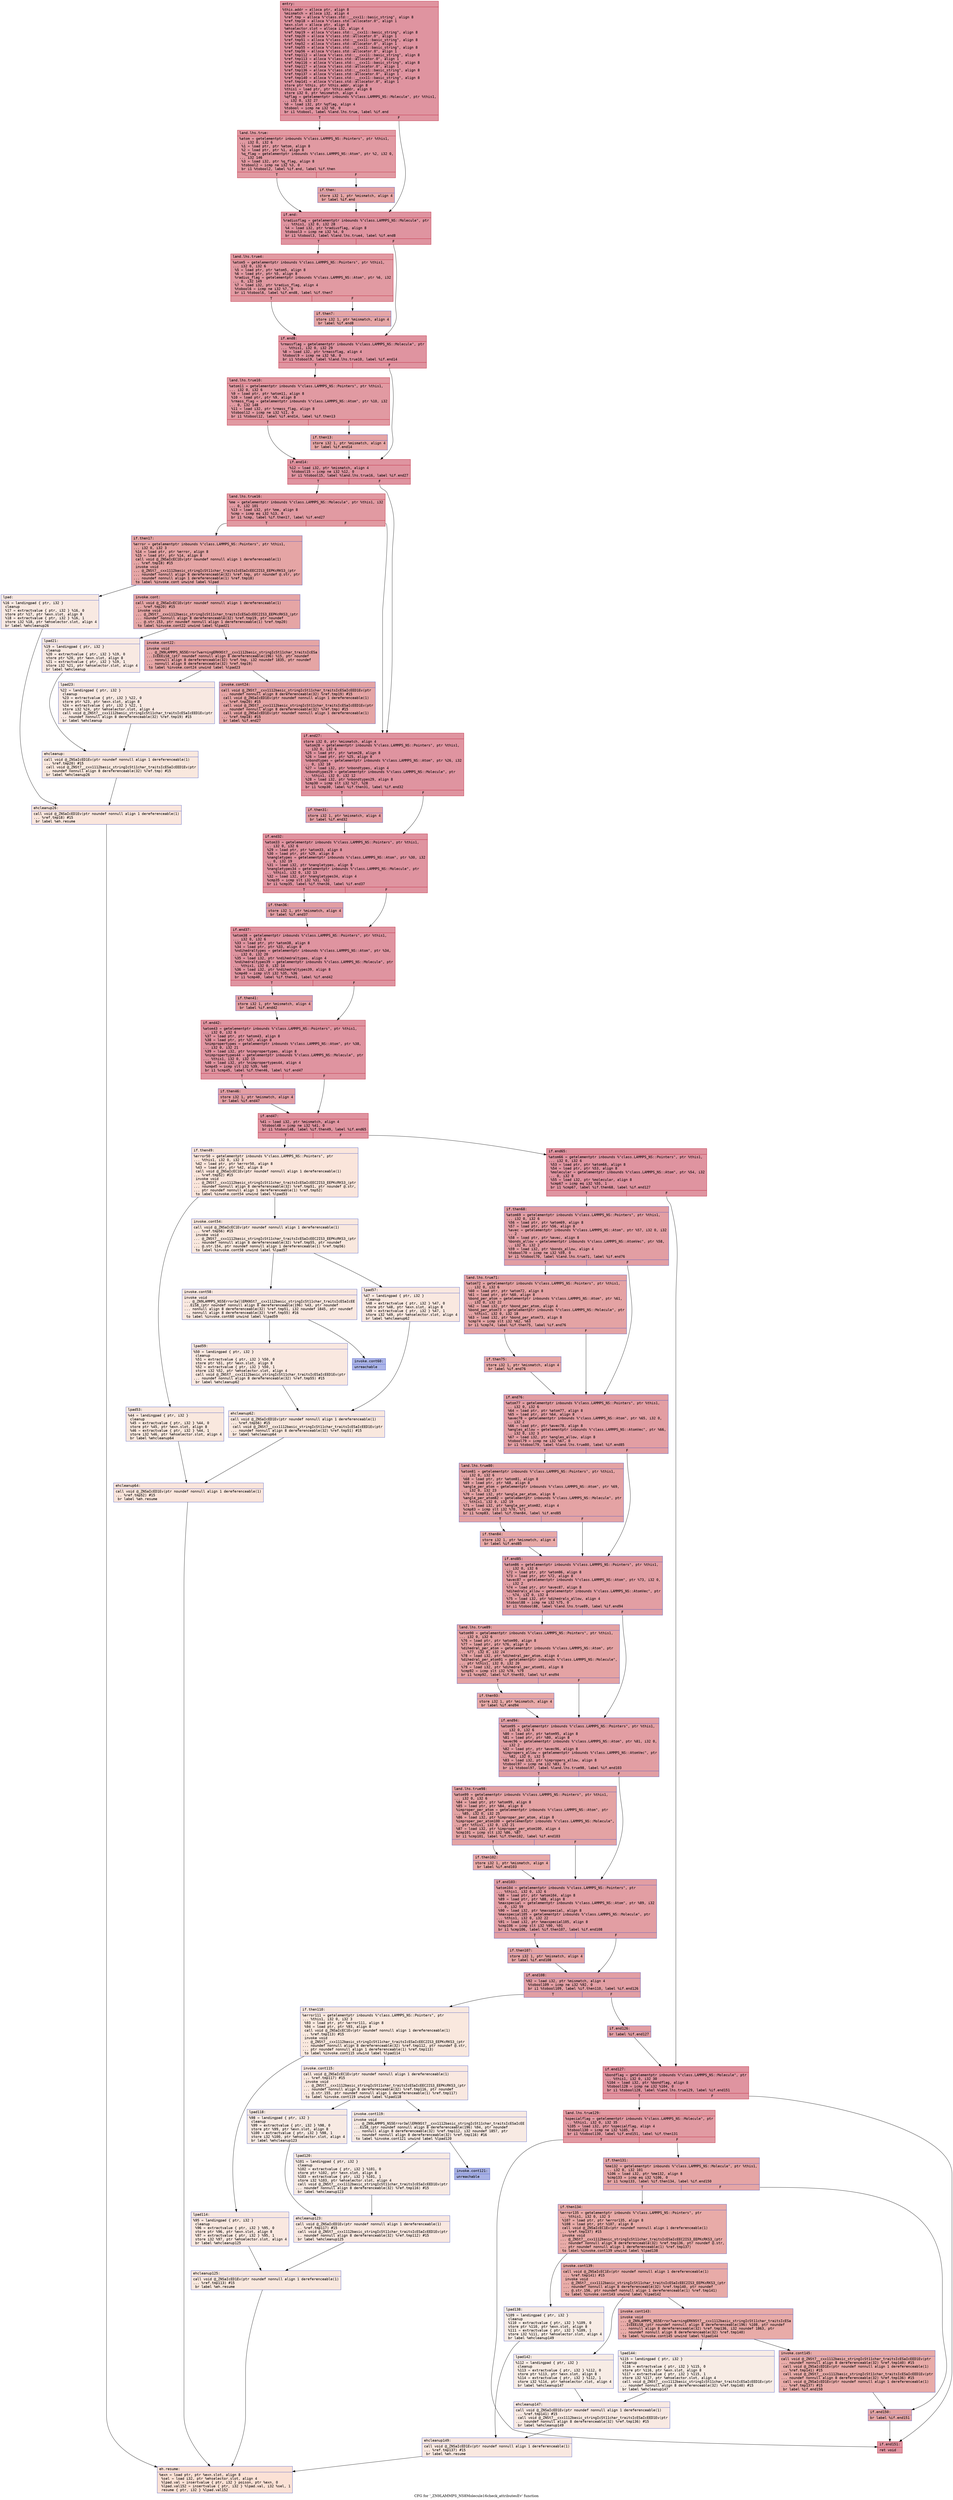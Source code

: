 digraph "CFG for '_ZN9LAMMPS_NS8Molecule16check_attributesEv' function" {
	label="CFG for '_ZN9LAMMPS_NS8Molecule16check_attributesEv' function";

	Node0x558e60b4fc30 [shape=record,color="#b70d28ff", style=filled, fillcolor="#b70d2870" fontname="Courier",label="{entry:\l|  %this.addr = alloca ptr, align 8\l  %mismatch = alloca i32, align 4\l  %ref.tmp = alloca %\"class.std::__cxx11::basic_string\", align 8\l  %ref.tmp18 = alloca %\"class.std::allocator.0\", align 1\l  %exn.slot = alloca ptr, align 8\l  %ehselector.slot = alloca i32, align 4\l  %ref.tmp19 = alloca %\"class.std::__cxx11::basic_string\", align 8\l  %ref.tmp20 = alloca %\"class.std::allocator.0\", align 1\l  %ref.tmp51 = alloca %\"class.std::__cxx11::basic_string\", align 8\l  %ref.tmp52 = alloca %\"class.std::allocator.0\", align 1\l  %ref.tmp55 = alloca %\"class.std::__cxx11::basic_string\", align 8\l  %ref.tmp56 = alloca %\"class.std::allocator.0\", align 1\l  %ref.tmp112 = alloca %\"class.std::__cxx11::basic_string\", align 8\l  %ref.tmp113 = alloca %\"class.std::allocator.0\", align 1\l  %ref.tmp116 = alloca %\"class.std::__cxx11::basic_string\", align 8\l  %ref.tmp117 = alloca %\"class.std::allocator.0\", align 1\l  %ref.tmp136 = alloca %\"class.std::__cxx11::basic_string\", align 8\l  %ref.tmp137 = alloca %\"class.std::allocator.0\", align 1\l  %ref.tmp140 = alloca %\"class.std::__cxx11::basic_string\", align 8\l  %ref.tmp141 = alloca %\"class.std::allocator.0\", align 1\l  store ptr %this, ptr %this.addr, align 8\l  %this1 = load ptr, ptr %this.addr, align 8\l  store i32 0, ptr %mismatch, align 4\l  %qflag = getelementptr inbounds %\"class.LAMMPS_NS::Molecule\", ptr %this1,\l... i32 0, i32 27\l  %0 = load i32, ptr %qflag, align 4\l  %tobool = icmp ne i32 %0, 0\l  br i1 %tobool, label %land.lhs.true, label %if.end\l|{<s0>T|<s1>F}}"];
	Node0x558e60b4fc30:s0 -> Node0x558e60b503e0[tooltip="entry -> land.lhs.true\nProbability 62.50%" ];
	Node0x558e60b4fc30:s1 -> Node0x558e60b50460[tooltip="entry -> if.end\nProbability 37.50%" ];
	Node0x558e60b503e0 [shape=record,color="#b70d28ff", style=filled, fillcolor="#bb1b2c70" fontname="Courier",label="{land.lhs.true:\l|  %atom = getelementptr inbounds %\"class.LAMMPS_NS::Pointers\", ptr %this1,\l... i32 0, i32 6\l  %1 = load ptr, ptr %atom, align 8\l  %2 = load ptr, ptr %1, align 8\l  %q_flag = getelementptr inbounds %\"class.LAMMPS_NS::Atom\", ptr %2, i32 0,\l... i32 146\l  %3 = load i32, ptr %q_flag, align 8\l  %tobool2 = icmp ne i32 %3, 0\l  br i1 %tobool2, label %if.end, label %if.then\l|{<s0>T|<s1>F}}"];
	Node0x558e60b503e0:s0 -> Node0x558e60b50460[tooltip="land.lhs.true -> if.end\nProbability 62.50%" ];
	Node0x558e60b503e0:s1 -> Node0x558e60b51600[tooltip="land.lhs.true -> if.then\nProbability 37.50%" ];
	Node0x558e60b51600 [shape=record,color="#3d50c3ff", style=filled, fillcolor="#c5333470" fontname="Courier",label="{if.then:\l|  store i32 1, ptr %mismatch, align 4\l  br label %if.end\l}"];
	Node0x558e60b51600 -> Node0x558e60b50460[tooltip="if.then -> if.end\nProbability 100.00%" ];
	Node0x558e60b50460 [shape=record,color="#b70d28ff", style=filled, fillcolor="#b70d2870" fontname="Courier",label="{if.end:\l|  %radiusflag = getelementptr inbounds %\"class.LAMMPS_NS::Molecule\", ptr\l... %this1, i32 0, i32 28\l  %4 = load i32, ptr %radiusflag, align 8\l  %tobool3 = icmp ne i32 %4, 0\l  br i1 %tobool3, label %land.lhs.true4, label %if.end8\l|{<s0>T|<s1>F}}"];
	Node0x558e60b50460:s0 -> Node0x558e60b51a50[tooltip="if.end -> land.lhs.true4\nProbability 62.50%" ];
	Node0x558e60b50460:s1 -> Node0x558e60b51ad0[tooltip="if.end -> if.end8\nProbability 37.50%" ];
	Node0x558e60b51a50 [shape=record,color="#b70d28ff", style=filled, fillcolor="#bb1b2c70" fontname="Courier",label="{land.lhs.true4:\l|  %atom5 = getelementptr inbounds %\"class.LAMMPS_NS::Pointers\", ptr %this1,\l... i32 0, i32 6\l  %5 = load ptr, ptr %atom5, align 8\l  %6 = load ptr, ptr %5, align 8\l  %radius_flag = getelementptr inbounds %\"class.LAMMPS_NS::Atom\", ptr %6, i32\l... 0, i32 149\l  %7 = load i32, ptr %radius_flag, align 4\l  %tobool6 = icmp ne i32 %7, 0\l  br i1 %tobool6, label %if.end8, label %if.then7\l|{<s0>T|<s1>F}}"];
	Node0x558e60b51a50:s0 -> Node0x558e60b51ad0[tooltip="land.lhs.true4 -> if.end8\nProbability 62.50%" ];
	Node0x558e60b51a50:s1 -> Node0x558e60b52020[tooltip="land.lhs.true4 -> if.then7\nProbability 37.50%" ];
	Node0x558e60b52020 [shape=record,color="#3d50c3ff", style=filled, fillcolor="#c5333470" fontname="Courier",label="{if.then7:\l|  store i32 1, ptr %mismatch, align 4\l  br label %if.end8\l}"];
	Node0x558e60b52020 -> Node0x558e60b51ad0[tooltip="if.then7 -> if.end8\nProbability 100.00%" ];
	Node0x558e60b51ad0 [shape=record,color="#b70d28ff", style=filled, fillcolor="#b70d2870" fontname="Courier",label="{if.end8:\l|  %rmassflag = getelementptr inbounds %\"class.LAMMPS_NS::Molecule\", ptr\l... %this1, i32 0, i32 29\l  %8 = load i32, ptr %rmassflag, align 4\l  %tobool9 = icmp ne i32 %8, 0\l  br i1 %tobool9, label %land.lhs.true10, label %if.end14\l|{<s0>T|<s1>F}}"];
	Node0x558e60b51ad0:s0 -> Node0x558e60b52480[tooltip="if.end8 -> land.lhs.true10\nProbability 62.50%" ];
	Node0x558e60b51ad0:s1 -> Node0x558e60b52500[tooltip="if.end8 -> if.end14\nProbability 37.50%" ];
	Node0x558e60b52480 [shape=record,color="#b70d28ff", style=filled, fillcolor="#bb1b2c70" fontname="Courier",label="{land.lhs.true10:\l|  %atom11 = getelementptr inbounds %\"class.LAMMPS_NS::Pointers\", ptr %this1,\l... i32 0, i32 6\l  %9 = load ptr, ptr %atom11, align 8\l  %10 = load ptr, ptr %9, align 8\l  %rmass_flag = getelementptr inbounds %\"class.LAMMPS_NS::Atom\", ptr %10, i32\l... 0, i32 148\l  %11 = load i32, ptr %rmass_flag, align 8\l  %tobool12 = icmp ne i32 %11, 0\l  br i1 %tobool12, label %if.end14, label %if.then13\l|{<s0>T|<s1>F}}"];
	Node0x558e60b52480:s0 -> Node0x558e60b52500[tooltip="land.lhs.true10 -> if.end14\nProbability 62.50%" ];
	Node0x558e60b52480:s1 -> Node0x558e60b52a70[tooltip="land.lhs.true10 -> if.then13\nProbability 37.50%" ];
	Node0x558e60b52a70 [shape=record,color="#3d50c3ff", style=filled, fillcolor="#c5333470" fontname="Courier",label="{if.then13:\l|  store i32 1, ptr %mismatch, align 4\l  br label %if.end14\l}"];
	Node0x558e60b52a70 -> Node0x558e60b52500[tooltip="if.then13 -> if.end14\nProbability 100.00%" ];
	Node0x558e60b52500 [shape=record,color="#b70d28ff", style=filled, fillcolor="#b70d2870" fontname="Courier",label="{if.end14:\l|  %12 = load i32, ptr %mismatch, align 4\l  %tobool15 = icmp ne i32 %12, 0\l  br i1 %tobool15, label %land.lhs.true16, label %if.end27\l|{<s0>T|<s1>F}}"];
	Node0x558e60b52500:s0 -> Node0x558e60b52df0[tooltip="if.end14 -> land.lhs.true16\nProbability 62.50%" ];
	Node0x558e60b52500:s1 -> Node0x558e60ab99d0[tooltip="if.end14 -> if.end27\nProbability 37.50%" ];
	Node0x558e60b52df0 [shape=record,color="#b70d28ff", style=filled, fillcolor="#bb1b2c70" fontname="Courier",label="{land.lhs.true16:\l|  %me = getelementptr inbounds %\"class.LAMMPS_NS::Molecule\", ptr %this1, i32\l... 0, i32 101\l  %13 = load i32, ptr %me, align 8\l  %cmp = icmp eq i32 %13, 0\l  br i1 %cmp, label %if.then17, label %if.end27\l|{<s0>T|<s1>F}}"];
	Node0x558e60b52df0:s0 -> Node0x558e60745c50[tooltip="land.lhs.true16 -> if.then17\nProbability 37.50%" ];
	Node0x558e60b52df0:s1 -> Node0x558e60ab99d0[tooltip="land.lhs.true16 -> if.end27\nProbability 62.50%" ];
	Node0x558e60745c50 [shape=record,color="#3d50c3ff", style=filled, fillcolor="#c5333470" fontname="Courier",label="{if.then17:\l|  %error = getelementptr inbounds %\"class.LAMMPS_NS::Pointers\", ptr %this1,\l... i32 0, i32 3\l  %14 = load ptr, ptr %error, align 8\l  %15 = load ptr, ptr %14, align 8\l  call void @_ZNSaIcEC1Ev(ptr noundef nonnull align 1 dereferenceable(1)\l... %ref.tmp18) #15\l  invoke void\l... @_ZNSt7__cxx1112basic_stringIcSt11char_traitsIcESaIcEEC2IS3_EEPKcRKS3_(ptr\l... noundef nonnull align 8 dereferenceable(32) %ref.tmp, ptr noundef @.str, ptr\l... noundef nonnull align 1 dereferenceable(1) %ref.tmp18)\l          to label %invoke.cont unwind label %lpad\l}"];
	Node0x558e60745c50 -> Node0x558e607e1780[tooltip="if.then17 -> invoke.cont\nProbability 100.00%" ];
	Node0x558e60745c50 -> Node0x558e60b537a0[tooltip="if.then17 -> lpad\nProbability 0.00%" ];
	Node0x558e607e1780 [shape=record,color="#3d50c3ff", style=filled, fillcolor="#c5333470" fontname="Courier",label="{invoke.cont:\l|  call void @_ZNSaIcEC1Ev(ptr noundef nonnull align 1 dereferenceable(1)\l... %ref.tmp20) #15\l  invoke void\l... @_ZNSt7__cxx1112basic_stringIcSt11char_traitsIcESaIcEEC2IS3_EEPKcRKS3_(ptr\l... noundef nonnull align 8 dereferenceable(32) %ref.tmp19, ptr noundef\l... @.str.153, ptr noundef nonnull align 1 dereferenceable(1) %ref.tmp20)\l          to label %invoke.cont22 unwind label %lpad21\l}"];
	Node0x558e607e1780 -> Node0x558e60b53ae0[tooltip="invoke.cont -> invoke.cont22\nProbability 100.00%" ];
	Node0x558e607e1780 -> Node0x558e60b53b30[tooltip="invoke.cont -> lpad21\nProbability 0.00%" ];
	Node0x558e60b53ae0 [shape=record,color="#3d50c3ff", style=filled, fillcolor="#c5333470" fontname="Courier",label="{invoke.cont22:\l|  invoke void\l... @_ZN9LAMMPS_NS5Error7warningERKNSt7__cxx1112basic_stringIcSt11char_traitsIcESa\l...IcEEEiS8_(ptr noundef nonnull align 8 dereferenceable(196) %15, ptr noundef\l... nonnull align 8 dereferenceable(32) %ref.tmp, i32 noundef 1835, ptr noundef\l... nonnull align 8 dereferenceable(32) %ref.tmp19)\l          to label %invoke.cont24 unwind label %lpad23\l}"];
	Node0x558e60b53ae0 -> Node0x558e60b53a90[tooltip="invoke.cont22 -> invoke.cont24\nProbability 100.00%" ];
	Node0x558e60b53ae0 -> Node0x558e60b53d90[tooltip="invoke.cont22 -> lpad23\nProbability 0.00%" ];
	Node0x558e60b53a90 [shape=record,color="#3d50c3ff", style=filled, fillcolor="#c5333470" fontname="Courier",label="{invoke.cont24:\l|  call void @_ZNSt7__cxx1112basic_stringIcSt11char_traitsIcESaIcEED1Ev(ptr\l... noundef nonnull align 8 dereferenceable(32) %ref.tmp19) #15\l  call void @_ZNSaIcED1Ev(ptr noundef nonnull align 1 dereferenceable(1)\l... %ref.tmp20) #15\l  call void @_ZNSt7__cxx1112basic_stringIcSt11char_traitsIcESaIcEED1Ev(ptr\l... noundef nonnull align 8 dereferenceable(32) %ref.tmp) #15\l  call void @_ZNSaIcED1Ev(ptr noundef nonnull align 1 dereferenceable(1)\l... %ref.tmp18) #15\l  br label %if.end27\l}"];
	Node0x558e60b53a90 -> Node0x558e60ab99d0[tooltip="invoke.cont24 -> if.end27\nProbability 100.00%" ];
	Node0x558e60b537a0 [shape=record,color="#3d50c3ff", style=filled, fillcolor="#efcebd70" fontname="Courier",label="{lpad:\l|  %16 = landingpad \{ ptr, i32 \}\l          cleanup\l  %17 = extractvalue \{ ptr, i32 \} %16, 0\l  store ptr %17, ptr %exn.slot, align 8\l  %18 = extractvalue \{ ptr, i32 \} %16, 1\l  store i32 %18, ptr %ehselector.slot, align 4\l  br label %ehcleanup26\l}"];
	Node0x558e60b537a0 -> Node0x558e60b54770[tooltip="lpad -> ehcleanup26\nProbability 100.00%" ];
	Node0x558e60b53b30 [shape=record,color="#3d50c3ff", style=filled, fillcolor="#efcebd70" fontname="Courier",label="{lpad21:\l|  %19 = landingpad \{ ptr, i32 \}\l          cleanup\l  %20 = extractvalue \{ ptr, i32 \} %19, 0\l  store ptr %20, ptr %exn.slot, align 8\l  %21 = extractvalue \{ ptr, i32 \} %19, 1\l  store i32 %21, ptr %ehselector.slot, align 4\l  br label %ehcleanup\l}"];
	Node0x558e60b53b30 -> Node0x558e60b54ae0[tooltip="lpad21 -> ehcleanup\nProbability 100.00%" ];
	Node0x558e60b53d90 [shape=record,color="#3d50c3ff", style=filled, fillcolor="#efcebd70" fontname="Courier",label="{lpad23:\l|  %22 = landingpad \{ ptr, i32 \}\l          cleanup\l  %23 = extractvalue \{ ptr, i32 \} %22, 0\l  store ptr %23, ptr %exn.slot, align 8\l  %24 = extractvalue \{ ptr, i32 \} %22, 1\l  store i32 %24, ptr %ehselector.slot, align 4\l  call void @_ZNSt7__cxx1112basic_stringIcSt11char_traitsIcESaIcEED1Ev(ptr\l... noundef nonnull align 8 dereferenceable(32) %ref.tmp19) #15\l  br label %ehcleanup\l}"];
	Node0x558e60b53d90 -> Node0x558e60b54ae0[tooltip="lpad23 -> ehcleanup\nProbability 100.00%" ];
	Node0x558e60b54ae0 [shape=record,color="#3d50c3ff", style=filled, fillcolor="#f2cab570" fontname="Courier",label="{ehcleanup:\l|  call void @_ZNSaIcED1Ev(ptr noundef nonnull align 1 dereferenceable(1)\l... %ref.tmp20) #15\l  call void @_ZNSt7__cxx1112basic_stringIcSt11char_traitsIcESaIcEED1Ev(ptr\l... noundef nonnull align 8 dereferenceable(32) %ref.tmp) #15\l  br label %ehcleanup26\l}"];
	Node0x558e60b54ae0 -> Node0x558e60b54770[tooltip="ehcleanup -> ehcleanup26\nProbability 100.00%" ];
	Node0x558e60b54770 [shape=record,color="#3d50c3ff", style=filled, fillcolor="#f3c7b170" fontname="Courier",label="{ehcleanup26:\l|  call void @_ZNSaIcED1Ev(ptr noundef nonnull align 1 dereferenceable(1)\l... %ref.tmp18) #15\l  br label %eh.resume\l}"];
	Node0x558e60b54770 -> Node0x558e60b55390[tooltip="ehcleanup26 -> eh.resume\nProbability 100.00%" ];
	Node0x558e60ab99d0 [shape=record,color="#b70d28ff", style=filled, fillcolor="#b70d2870" fontname="Courier",label="{if.end27:\l|  store i32 0, ptr %mismatch, align 4\l  %atom28 = getelementptr inbounds %\"class.LAMMPS_NS::Pointers\", ptr %this1,\l... i32 0, i32 6\l  %25 = load ptr, ptr %atom28, align 8\l  %26 = load ptr, ptr %25, align 8\l  %nbondtypes = getelementptr inbounds %\"class.LAMMPS_NS::Atom\", ptr %26, i32\l... 0, i32 18\l  %27 = load i32, ptr %nbondtypes, align 4\l  %nbondtypes29 = getelementptr inbounds %\"class.LAMMPS_NS::Molecule\", ptr\l... %this1, i32 0, i32 12\l  %28 = load i32, ptr %nbondtypes29, align 8\l  %cmp30 = icmp slt i32 %27, %28\l  br i1 %cmp30, label %if.then31, label %if.end32\l|{<s0>T|<s1>F}}"];
	Node0x558e60ab99d0:s0 -> Node0x558e60b55a40[tooltip="if.end27 -> if.then31\nProbability 50.00%" ];
	Node0x558e60ab99d0:s1 -> Node0x558e60b55ac0[tooltip="if.end27 -> if.end32\nProbability 50.00%" ];
	Node0x558e60b55a40 [shape=record,color="#3d50c3ff", style=filled, fillcolor="#be242e70" fontname="Courier",label="{if.then31:\l|  store i32 1, ptr %mismatch, align 4\l  br label %if.end32\l}"];
	Node0x558e60b55a40 -> Node0x558e60b55ac0[tooltip="if.then31 -> if.end32\nProbability 100.00%" ];
	Node0x558e60b55ac0 [shape=record,color="#b70d28ff", style=filled, fillcolor="#b70d2870" fontname="Courier",label="{if.end32:\l|  %atom33 = getelementptr inbounds %\"class.LAMMPS_NS::Pointers\", ptr %this1,\l... i32 0, i32 6\l  %29 = load ptr, ptr %atom33, align 8\l  %30 = load ptr, ptr %29, align 8\l  %nangletypes = getelementptr inbounds %\"class.LAMMPS_NS::Atom\", ptr %30, i32\l... 0, i32 19\l  %31 = load i32, ptr %nangletypes, align 8\l  %nangletypes34 = getelementptr inbounds %\"class.LAMMPS_NS::Molecule\", ptr\l... %this1, i32 0, i32 13\l  %32 = load i32, ptr %nangletypes34, align 4\l  %cmp35 = icmp slt i32 %31, %32\l  br i1 %cmp35, label %if.then36, label %if.end37\l|{<s0>T|<s1>F}}"];
	Node0x558e60b55ac0:s0 -> Node0x558e60b56270[tooltip="if.end32 -> if.then36\nProbability 50.00%" ];
	Node0x558e60b55ac0:s1 -> Node0x558e60b562f0[tooltip="if.end32 -> if.end37\nProbability 50.00%" ];
	Node0x558e60b56270 [shape=record,color="#3d50c3ff", style=filled, fillcolor="#be242e70" fontname="Courier",label="{if.then36:\l|  store i32 1, ptr %mismatch, align 4\l  br label %if.end37\l}"];
	Node0x558e60b56270 -> Node0x558e60b562f0[tooltip="if.then36 -> if.end37\nProbability 100.00%" ];
	Node0x558e60b562f0 [shape=record,color="#b70d28ff", style=filled, fillcolor="#b70d2870" fontname="Courier",label="{if.end37:\l|  %atom38 = getelementptr inbounds %\"class.LAMMPS_NS::Pointers\", ptr %this1,\l... i32 0, i32 6\l  %33 = load ptr, ptr %atom38, align 8\l  %34 = load ptr, ptr %33, align 8\l  %ndihedraltypes = getelementptr inbounds %\"class.LAMMPS_NS::Atom\", ptr %34,\l... i32 0, i32 20\l  %35 = load i32, ptr %ndihedraltypes, align 4\l  %ndihedraltypes39 = getelementptr inbounds %\"class.LAMMPS_NS::Molecule\", ptr\l... %this1, i32 0, i32 14\l  %36 = load i32, ptr %ndihedraltypes39, align 8\l  %cmp40 = icmp slt i32 %35, %36\l  br i1 %cmp40, label %if.then41, label %if.end42\l|{<s0>T|<s1>F}}"];
	Node0x558e60b562f0:s0 -> Node0x558e60b56b30[tooltip="if.end37 -> if.then41\nProbability 50.00%" ];
	Node0x558e60b562f0:s1 -> Node0x558e60b56b80[tooltip="if.end37 -> if.end42\nProbability 50.00%" ];
	Node0x558e60b56b30 [shape=record,color="#3d50c3ff", style=filled, fillcolor="#be242e70" fontname="Courier",label="{if.then41:\l|  store i32 1, ptr %mismatch, align 4\l  br label %if.end42\l}"];
	Node0x558e60b56b30 -> Node0x558e60b56b80[tooltip="if.then41 -> if.end42\nProbability 100.00%" ];
	Node0x558e60b56b80 [shape=record,color="#b70d28ff", style=filled, fillcolor="#b70d2870" fontname="Courier",label="{if.end42:\l|  %atom43 = getelementptr inbounds %\"class.LAMMPS_NS::Pointers\", ptr %this1,\l... i32 0, i32 6\l  %37 = load ptr, ptr %atom43, align 8\l  %38 = load ptr, ptr %37, align 8\l  %nimpropertypes = getelementptr inbounds %\"class.LAMMPS_NS::Atom\", ptr %38,\l... i32 0, i32 21\l  %39 = load i32, ptr %nimpropertypes, align 8\l  %nimpropertypes44 = getelementptr inbounds %\"class.LAMMPS_NS::Molecule\", ptr\l... %this1, i32 0, i32 15\l  %40 = load i32, ptr %nimpropertypes44, align 4\l  %cmp45 = icmp slt i32 %39, %40\l  br i1 %cmp45, label %if.then46, label %if.end47\l|{<s0>T|<s1>F}}"];
	Node0x558e60b56b80:s0 -> Node0x558e60b57360[tooltip="if.end42 -> if.then46\nProbability 50.00%" ];
	Node0x558e60b56b80:s1 -> Node0x558e60b573b0[tooltip="if.end42 -> if.end47\nProbability 50.00%" ];
	Node0x558e60b57360 [shape=record,color="#3d50c3ff", style=filled, fillcolor="#be242e70" fontname="Courier",label="{if.then46:\l|  store i32 1, ptr %mismatch, align 4\l  br label %if.end47\l}"];
	Node0x558e60b57360 -> Node0x558e60b573b0[tooltip="if.then46 -> if.end47\nProbability 100.00%" ];
	Node0x558e60b573b0 [shape=record,color="#b70d28ff", style=filled, fillcolor="#b70d2870" fontname="Courier",label="{if.end47:\l|  %41 = load i32, ptr %mismatch, align 4\l  %tobool48 = icmp ne i32 %41, 0\l  br i1 %tobool48, label %if.then49, label %if.end65\l|{<s0>T|<s1>F}}"];
	Node0x558e60b573b0:s0 -> Node0x558e60b576d0[tooltip="if.end47 -> if.then49\nProbability 0.00%" ];
	Node0x558e60b573b0:s1 -> Node0x558e60b57750[tooltip="if.end47 -> if.end65\nProbability 100.00%" ];
	Node0x558e60b576d0 [shape=record,color="#3d50c3ff", style=filled, fillcolor="#f4c5ad70" fontname="Courier",label="{if.then49:\l|  %error50 = getelementptr inbounds %\"class.LAMMPS_NS::Pointers\", ptr\l... %this1, i32 0, i32 3\l  %42 = load ptr, ptr %error50, align 8\l  %43 = load ptr, ptr %42, align 8\l  call void @_ZNSaIcEC1Ev(ptr noundef nonnull align 1 dereferenceable(1)\l... %ref.tmp52) #15\l  invoke void\l... @_ZNSt7__cxx1112basic_stringIcSt11char_traitsIcESaIcEEC2IS3_EEPKcRKS3_(ptr\l... noundef nonnull align 8 dereferenceable(32) %ref.tmp51, ptr noundef @.str,\l... ptr noundef nonnull align 1 dereferenceable(1) %ref.tmp52)\l          to label %invoke.cont54 unwind label %lpad53\l}"];
	Node0x558e60b576d0 -> Node0x558e60b57be0[tooltip="if.then49 -> invoke.cont54\nProbability 50.00%" ];
	Node0x558e60b576d0 -> Node0x558e60b57c60[tooltip="if.then49 -> lpad53\nProbability 50.00%" ];
	Node0x558e60b57be0 [shape=record,color="#3d50c3ff", style=filled, fillcolor="#f2cab570" fontname="Courier",label="{invoke.cont54:\l|  call void @_ZNSaIcEC1Ev(ptr noundef nonnull align 1 dereferenceable(1)\l... %ref.tmp56) #15\l  invoke void\l... @_ZNSt7__cxx1112basic_stringIcSt11char_traitsIcESaIcEEC2IS3_EEPKcRKS3_(ptr\l... noundef nonnull align 8 dereferenceable(32) %ref.tmp55, ptr noundef\l... @.str.154, ptr noundef nonnull align 1 dereferenceable(1) %ref.tmp56)\l          to label %invoke.cont58 unwind label %lpad57\l}"];
	Node0x558e60b57be0 -> Node0x558e60b57f80[tooltip="invoke.cont54 -> invoke.cont58\nProbability 50.00%" ];
	Node0x558e60b57be0 -> Node0x558e60b57fd0[tooltip="invoke.cont54 -> lpad57\nProbability 50.00%" ];
	Node0x558e60b57f80 [shape=record,color="#3d50c3ff", style=filled, fillcolor="#f1ccb870" fontname="Courier",label="{invoke.cont58:\l|  invoke void\l... @_ZN9LAMMPS_NS5Error3allERKNSt7__cxx1112basic_stringIcSt11char_traitsIcESaIcEE\l...EiS8_(ptr noundef nonnull align 8 dereferenceable(196) %43, ptr noundef\l... nonnull align 8 dereferenceable(32) %ref.tmp51, i32 noundef 1845, ptr noundef\l... nonnull align 8 dereferenceable(32) %ref.tmp55) #16\l          to label %invoke.cont60 unwind label %lpad59\l}"];
	Node0x558e60b57f80 -> Node0x558e60b57f30[tooltip="invoke.cont58 -> invoke.cont60\nProbability 0.00%" ];
	Node0x558e60b57f80 -> Node0x558e60b582f0[tooltip="invoke.cont58 -> lpad59\nProbability 100.00%" ];
	Node0x558e60b57f30 [shape=record,color="#3d50c3ff", style=filled, fillcolor="#4358cb70" fontname="Courier",label="{invoke.cont60:\l|  unreachable\l}"];
	Node0x558e60b57c60 [shape=record,color="#3d50c3ff", style=filled, fillcolor="#f2cab570" fontname="Courier",label="{lpad53:\l|  %44 = landingpad \{ ptr, i32 \}\l          cleanup\l  %45 = extractvalue \{ ptr, i32 \} %44, 0\l  store ptr %45, ptr %exn.slot, align 8\l  %46 = extractvalue \{ ptr, i32 \} %44, 1\l  store i32 %46, ptr %ehselector.slot, align 4\l  br label %ehcleanup64\l}"];
	Node0x558e60b57c60 -> Node0x558e60b533e0[tooltip="lpad53 -> ehcleanup64\nProbability 100.00%" ];
	Node0x558e60b57fd0 [shape=record,color="#3d50c3ff", style=filled, fillcolor="#f1ccb870" fontname="Courier",label="{lpad57:\l|  %47 = landingpad \{ ptr, i32 \}\l          cleanup\l  %48 = extractvalue \{ ptr, i32 \} %47, 0\l  store ptr %48, ptr %exn.slot, align 8\l  %49 = extractvalue \{ ptr, i32 \} %47, 1\l  store i32 %49, ptr %ehselector.slot, align 4\l  br label %ehcleanup62\l}"];
	Node0x558e60b57fd0 -> Node0x558e60b59a40[tooltip="lpad57 -> ehcleanup62\nProbability 100.00%" ];
	Node0x558e60b582f0 [shape=record,color="#3d50c3ff", style=filled, fillcolor="#f1ccb870" fontname="Courier",label="{lpad59:\l|  %50 = landingpad \{ ptr, i32 \}\l          cleanup\l  %51 = extractvalue \{ ptr, i32 \} %50, 0\l  store ptr %51, ptr %exn.slot, align 8\l  %52 = extractvalue \{ ptr, i32 \} %50, 1\l  store i32 %52, ptr %ehselector.slot, align 4\l  call void @_ZNSt7__cxx1112basic_stringIcSt11char_traitsIcESaIcEED1Ev(ptr\l... noundef nonnull align 8 dereferenceable(32) %ref.tmp55) #15\l  br label %ehcleanup62\l}"];
	Node0x558e60b582f0 -> Node0x558e60b59a40[tooltip="lpad59 -> ehcleanup62\nProbability 100.00%" ];
	Node0x558e60b59a40 [shape=record,color="#3d50c3ff", style=filled, fillcolor="#f2cab570" fontname="Courier",label="{ehcleanup62:\l|  call void @_ZNSaIcED1Ev(ptr noundef nonnull align 1 dereferenceable(1)\l... %ref.tmp56) #15\l  call void @_ZNSt7__cxx1112basic_stringIcSt11char_traitsIcESaIcEED1Ev(ptr\l... noundef nonnull align 8 dereferenceable(32) %ref.tmp51) #15\l  br label %ehcleanup64\l}"];
	Node0x558e60b59a40 -> Node0x558e60b533e0[tooltip="ehcleanup62 -> ehcleanup64\nProbability 100.00%" ];
	Node0x558e60b533e0 [shape=record,color="#3d50c3ff", style=filled, fillcolor="#f4c5ad70" fontname="Courier",label="{ehcleanup64:\l|  call void @_ZNSaIcED1Ev(ptr noundef nonnull align 1 dereferenceable(1)\l... %ref.tmp52) #15\l  br label %eh.resume\l}"];
	Node0x558e60b533e0 -> Node0x558e60b55390[tooltip="ehcleanup64 -> eh.resume\nProbability 100.00%" ];
	Node0x558e60b57750 [shape=record,color="#b70d28ff", style=filled, fillcolor="#b70d2870" fontname="Courier",label="{if.end65:\l|  %atom66 = getelementptr inbounds %\"class.LAMMPS_NS::Pointers\", ptr %this1,\l... i32 0, i32 6\l  %53 = load ptr, ptr %atom66, align 8\l  %54 = load ptr, ptr %53, align 8\l  %molecular = getelementptr inbounds %\"class.LAMMPS_NS::Atom\", ptr %54, i32\l... 0, i32 8\l  %55 = load i32, ptr %molecular, align 8\l  %cmp67 = icmp eq i32 %55, 1\l  br i1 %cmp67, label %if.then68, label %if.end127\l|{<s0>T|<s1>F}}"];
	Node0x558e60b57750:s0 -> Node0x558e60b5a6f0[tooltip="if.end65 -> if.then68\nProbability 50.00%" ];
	Node0x558e60b57750:s1 -> Node0x558e60b5a770[tooltip="if.end65 -> if.end127\nProbability 50.00%" ];
	Node0x558e60b5a6f0 [shape=record,color="#3d50c3ff", style=filled, fillcolor="#be242e70" fontname="Courier",label="{if.then68:\l|  %atom69 = getelementptr inbounds %\"class.LAMMPS_NS::Pointers\", ptr %this1,\l... i32 0, i32 6\l  %56 = load ptr, ptr %atom69, align 8\l  %57 = load ptr, ptr %56, align 8\l  %avec = getelementptr inbounds %\"class.LAMMPS_NS::Atom\", ptr %57, i32 0, i32\l... 2\l  %58 = load ptr, ptr %avec, align 8\l  %bonds_allow = getelementptr inbounds %\"class.LAMMPS_NS::AtomVec\", ptr %58,\l... i32 0, i32 2\l  %59 = load i32, ptr %bonds_allow, align 4\l  %tobool70 = icmp ne i32 %59, 0\l  br i1 %tobool70, label %land.lhs.true71, label %if.end76\l|{<s0>T|<s1>F}}"];
	Node0x558e60b5a6f0:s0 -> Node0x558e60b5ae10[tooltip="if.then68 -> land.lhs.true71\nProbability 62.50%" ];
	Node0x558e60b5a6f0:s1 -> Node0x558e60b5ae90[tooltip="if.then68 -> if.end76\nProbability 37.50%" ];
	Node0x558e60b5ae10 [shape=record,color="#3d50c3ff", style=filled, fillcolor="#c32e3170" fontname="Courier",label="{land.lhs.true71:\l|  %atom72 = getelementptr inbounds %\"class.LAMMPS_NS::Pointers\", ptr %this1,\l... i32 0, i32 6\l  %60 = load ptr, ptr %atom72, align 8\l  %61 = load ptr, ptr %60, align 8\l  %bond_per_atom = getelementptr inbounds %\"class.LAMMPS_NS::Atom\", ptr %61,\l... i32 0, i32 22\l  %62 = load i32, ptr %bond_per_atom, align 4\l  %bond_per_atom73 = getelementptr inbounds %\"class.LAMMPS_NS::Molecule\", ptr\l... %this1, i32 0, i32 18\l  %63 = load i32, ptr %bond_per_atom73, align 8\l  %cmp74 = icmp slt i32 %62, %63\l  br i1 %cmp74, label %if.then75, label %if.end76\l|{<s0>T|<s1>F}}"];
	Node0x558e60b5ae10:s0 -> Node0x558e60b5b560[tooltip="land.lhs.true71 -> if.then75\nProbability 50.00%" ];
	Node0x558e60b5ae10:s1 -> Node0x558e60b5ae90[tooltip="land.lhs.true71 -> if.end76\nProbability 50.00%" ];
	Node0x558e60b5b560 [shape=record,color="#3d50c3ff", style=filled, fillcolor="#ca3b3770" fontname="Courier",label="{if.then75:\l|  store i32 1, ptr %mismatch, align 4\l  br label %if.end76\l}"];
	Node0x558e60b5b560 -> Node0x558e60b5ae90[tooltip="if.then75 -> if.end76\nProbability 100.00%" ];
	Node0x558e60b5ae90 [shape=record,color="#3d50c3ff", style=filled, fillcolor="#be242e70" fontname="Courier",label="{if.end76:\l|  %atom77 = getelementptr inbounds %\"class.LAMMPS_NS::Pointers\", ptr %this1,\l... i32 0, i32 6\l  %64 = load ptr, ptr %atom77, align 8\l  %65 = load ptr, ptr %64, align 8\l  %avec78 = getelementptr inbounds %\"class.LAMMPS_NS::Atom\", ptr %65, i32 0,\l... i32 2\l  %66 = load ptr, ptr %avec78, align 8\l  %angles_allow = getelementptr inbounds %\"class.LAMMPS_NS::AtomVec\", ptr %66,\l... i32 0, i32 3\l  %67 = load i32, ptr %angles_allow, align 8\l  %tobool79 = icmp ne i32 %67, 0\l  br i1 %tobool79, label %land.lhs.true80, label %if.end85\l|{<s0>T|<s1>F}}"];
	Node0x558e60b5ae90:s0 -> Node0x558e60b5bce0[tooltip="if.end76 -> land.lhs.true80\nProbability 62.50%" ];
	Node0x558e60b5ae90:s1 -> Node0x558e60b5bd60[tooltip="if.end76 -> if.end85\nProbability 37.50%" ];
	Node0x558e60b5bce0 [shape=record,color="#3d50c3ff", style=filled, fillcolor="#c32e3170" fontname="Courier",label="{land.lhs.true80:\l|  %atom81 = getelementptr inbounds %\"class.LAMMPS_NS::Pointers\", ptr %this1,\l... i32 0, i32 6\l  %68 = load ptr, ptr %atom81, align 8\l  %69 = load ptr, ptr %68, align 8\l  %angle_per_atom = getelementptr inbounds %\"class.LAMMPS_NS::Atom\", ptr %69,\l... i32 0, i32 23\l  %70 = load i32, ptr %angle_per_atom, align 8\l  %angle_per_atom82 = getelementptr inbounds %\"class.LAMMPS_NS::Molecule\", ptr\l... %this1, i32 0, i32 19\l  %71 = load i32, ptr %angle_per_atom82, align 4\l  %cmp83 = icmp slt i32 %70, %71\l  br i1 %cmp83, label %if.then84, label %if.end85\l|{<s0>T|<s1>F}}"];
	Node0x558e60b5bce0:s0 -> Node0x558e60b5c490[tooltip="land.lhs.true80 -> if.then84\nProbability 50.00%" ];
	Node0x558e60b5bce0:s1 -> Node0x558e60b5bd60[tooltip="land.lhs.true80 -> if.end85\nProbability 50.00%" ];
	Node0x558e60b5c490 [shape=record,color="#3d50c3ff", style=filled, fillcolor="#ca3b3770" fontname="Courier",label="{if.then84:\l|  store i32 1, ptr %mismatch, align 4\l  br label %if.end85\l}"];
	Node0x558e60b5c490 -> Node0x558e60b5bd60[tooltip="if.then84 -> if.end85\nProbability 100.00%" ];
	Node0x558e60b5bd60 [shape=record,color="#3d50c3ff", style=filled, fillcolor="#be242e70" fontname="Courier",label="{if.end85:\l|  %atom86 = getelementptr inbounds %\"class.LAMMPS_NS::Pointers\", ptr %this1,\l... i32 0, i32 6\l  %72 = load ptr, ptr %atom86, align 8\l  %73 = load ptr, ptr %72, align 8\l  %avec87 = getelementptr inbounds %\"class.LAMMPS_NS::Atom\", ptr %73, i32 0,\l... i32 2\l  %74 = load ptr, ptr %avec87, align 8\l  %dihedrals_allow = getelementptr inbounds %\"class.LAMMPS_NS::AtomVec\", ptr\l... %74, i32 0, i32 4\l  %75 = load i32, ptr %dihedrals_allow, align 4\l  %tobool88 = icmp ne i32 %75, 0\l  br i1 %tobool88, label %land.lhs.true89, label %if.end94\l|{<s0>T|<s1>F}}"];
	Node0x558e60b5bd60:s0 -> Node0x558e60b5cbb0[tooltip="if.end85 -> land.lhs.true89\nProbability 62.50%" ];
	Node0x558e60b5bd60:s1 -> Node0x558e60b5cc30[tooltip="if.end85 -> if.end94\nProbability 37.50%" ];
	Node0x558e60b5cbb0 [shape=record,color="#3d50c3ff", style=filled, fillcolor="#c32e3170" fontname="Courier",label="{land.lhs.true89:\l|  %atom90 = getelementptr inbounds %\"class.LAMMPS_NS::Pointers\", ptr %this1,\l... i32 0, i32 6\l  %76 = load ptr, ptr %atom90, align 8\l  %77 = load ptr, ptr %76, align 8\l  %dihedral_per_atom = getelementptr inbounds %\"class.LAMMPS_NS::Atom\", ptr\l... %77, i32 0, i32 24\l  %78 = load i32, ptr %dihedral_per_atom, align 4\l  %dihedral_per_atom91 = getelementptr inbounds %\"class.LAMMPS_NS::Molecule\",\l... ptr %this1, i32 0, i32 20\l  %79 = load i32, ptr %dihedral_per_atom91, align 8\l  %cmp92 = icmp slt i32 %78, %79\l  br i1 %cmp92, label %if.then93, label %if.end94\l|{<s0>T|<s1>F}}"];
	Node0x558e60b5cbb0:s0 -> Node0x558e60b5d360[tooltip="land.lhs.true89 -> if.then93\nProbability 50.00%" ];
	Node0x558e60b5cbb0:s1 -> Node0x558e60b5cc30[tooltip="land.lhs.true89 -> if.end94\nProbability 50.00%" ];
	Node0x558e60b5d360 [shape=record,color="#3d50c3ff", style=filled, fillcolor="#ca3b3770" fontname="Courier",label="{if.then93:\l|  store i32 1, ptr %mismatch, align 4\l  br label %if.end94\l}"];
	Node0x558e60b5d360 -> Node0x558e60b5cc30[tooltip="if.then93 -> if.end94\nProbability 100.00%" ];
	Node0x558e60b5cc30 [shape=record,color="#3d50c3ff", style=filled, fillcolor="#be242e70" fontname="Courier",label="{if.end94:\l|  %atom95 = getelementptr inbounds %\"class.LAMMPS_NS::Pointers\", ptr %this1,\l... i32 0, i32 6\l  %80 = load ptr, ptr %atom95, align 8\l  %81 = load ptr, ptr %80, align 8\l  %avec96 = getelementptr inbounds %\"class.LAMMPS_NS::Atom\", ptr %81, i32 0,\l... i32 2\l  %82 = load ptr, ptr %avec96, align 8\l  %impropers_allow = getelementptr inbounds %\"class.LAMMPS_NS::AtomVec\", ptr\l... %82, i32 0, i32 5\l  %83 = load i32, ptr %impropers_allow, align 8\l  %tobool97 = icmp ne i32 %83, 0\l  br i1 %tobool97, label %land.lhs.true98, label %if.end103\l|{<s0>T|<s1>F}}"];
	Node0x558e60b5cc30:s0 -> Node0x558e60b5da80[tooltip="if.end94 -> land.lhs.true98\nProbability 62.50%" ];
	Node0x558e60b5cc30:s1 -> Node0x558e60b5db00[tooltip="if.end94 -> if.end103\nProbability 37.50%" ];
	Node0x558e60b5da80 [shape=record,color="#3d50c3ff", style=filled, fillcolor="#c32e3170" fontname="Courier",label="{land.lhs.true98:\l|  %atom99 = getelementptr inbounds %\"class.LAMMPS_NS::Pointers\", ptr %this1,\l... i32 0, i32 6\l  %84 = load ptr, ptr %atom99, align 8\l  %85 = load ptr, ptr %84, align 8\l  %improper_per_atom = getelementptr inbounds %\"class.LAMMPS_NS::Atom\", ptr\l... %85, i32 0, i32 25\l  %86 = load i32, ptr %improper_per_atom, align 8\l  %improper_per_atom100 = getelementptr inbounds %\"class.LAMMPS_NS::Molecule\",\l... ptr %this1, i32 0, i32 21\l  %87 = load i32, ptr %improper_per_atom100, align 4\l  %cmp101 = icmp slt i32 %86, %87\l  br i1 %cmp101, label %if.then102, label %if.end103\l|{<s0>T|<s1>F}}"];
	Node0x558e60b5da80:s0 -> Node0x558e60b5e230[tooltip="land.lhs.true98 -> if.then102\nProbability 50.00%" ];
	Node0x558e60b5da80:s1 -> Node0x558e60b5db00[tooltip="land.lhs.true98 -> if.end103\nProbability 50.00%" ];
	Node0x558e60b5e230 [shape=record,color="#3d50c3ff", style=filled, fillcolor="#ca3b3770" fontname="Courier",label="{if.then102:\l|  store i32 1, ptr %mismatch, align 4\l  br label %if.end103\l}"];
	Node0x558e60b5e230 -> Node0x558e60b5db00[tooltip="if.then102 -> if.end103\nProbability 100.00%" ];
	Node0x558e60b5db00 [shape=record,color="#3d50c3ff", style=filled, fillcolor="#be242e70" fontname="Courier",label="{if.end103:\l|  %atom104 = getelementptr inbounds %\"class.LAMMPS_NS::Pointers\", ptr\l... %this1, i32 0, i32 6\l  %88 = load ptr, ptr %atom104, align 8\l  %89 = load ptr, ptr %88, align 8\l  %maxspecial = getelementptr inbounds %\"class.LAMMPS_NS::Atom\", ptr %89, i32\l... 0, i32 59\l  %90 = load i32, ptr %maxspecial, align 8\l  %maxspecial105 = getelementptr inbounds %\"class.LAMMPS_NS::Molecule\", ptr\l... %this1, i32 0, i32 22\l  %91 = load i32, ptr %maxspecial105, align 8\l  %cmp106 = icmp slt i32 %90, %91\l  br i1 %cmp106, label %if.then107, label %if.end108\l|{<s0>T|<s1>F}}"];
	Node0x558e60b5db00:s0 -> Node0x558e60b5e950[tooltip="if.end103 -> if.then107\nProbability 50.00%" ];
	Node0x558e60b5db00:s1 -> Node0x558e60b5e9d0[tooltip="if.end103 -> if.end108\nProbability 50.00%" ];
	Node0x558e60b5e950 [shape=record,color="#3d50c3ff", style=filled, fillcolor="#c5333470" fontname="Courier",label="{if.then107:\l|  store i32 1, ptr %mismatch, align 4\l  br label %if.end108\l}"];
	Node0x558e60b5e950 -> Node0x558e60b5e9d0[tooltip="if.then107 -> if.end108\nProbability 100.00%" ];
	Node0x558e60b5e9d0 [shape=record,color="#3d50c3ff", style=filled, fillcolor="#be242e70" fontname="Courier",label="{if.end108:\l|  %92 = load i32, ptr %mismatch, align 4\l  %tobool109 = icmp ne i32 %92, 0\l  br i1 %tobool109, label %if.then110, label %if.end126\l|{<s0>T|<s1>F}}"];
	Node0x558e60b5e9d0:s0 -> Node0x558e60b5ed50[tooltip="if.end108 -> if.then110\nProbability 0.00%" ];
	Node0x558e60b5e9d0:s1 -> Node0x558e60b5edd0[tooltip="if.end108 -> if.end126\nProbability 100.00%" ];
	Node0x558e60b5ed50 [shape=record,color="#3d50c3ff", style=filled, fillcolor="#f2cab570" fontname="Courier",label="{if.then110:\l|  %error111 = getelementptr inbounds %\"class.LAMMPS_NS::Pointers\", ptr\l... %this1, i32 0, i32 3\l  %93 = load ptr, ptr %error111, align 8\l  %94 = load ptr, ptr %93, align 8\l  call void @_ZNSaIcEC1Ev(ptr noundef nonnull align 1 dereferenceable(1)\l... %ref.tmp113) #15\l  invoke void\l... @_ZNSt7__cxx1112basic_stringIcSt11char_traitsIcESaIcEEC2IS3_EEPKcRKS3_(ptr\l... noundef nonnull align 8 dereferenceable(32) %ref.tmp112, ptr noundef @.str,\l... ptr noundef nonnull align 1 dereferenceable(1) %ref.tmp113)\l          to label %invoke.cont115 unwind label %lpad114\l}"];
	Node0x558e60b5ed50 -> Node0x558e60b5f270[tooltip="if.then110 -> invoke.cont115\nProbability 50.00%" ];
	Node0x558e60b5ed50 -> Node0x558e60b5f2f0[tooltip="if.then110 -> lpad114\nProbability 50.00%" ];
	Node0x558e60b5f270 [shape=record,color="#3d50c3ff", style=filled, fillcolor="#f1ccb870" fontname="Courier",label="{invoke.cont115:\l|  call void @_ZNSaIcEC1Ev(ptr noundef nonnull align 1 dereferenceable(1)\l... %ref.tmp117) #15\l  invoke void\l... @_ZNSt7__cxx1112basic_stringIcSt11char_traitsIcESaIcEEC2IS3_EEPKcRKS3_(ptr\l... noundef nonnull align 8 dereferenceable(32) %ref.tmp116, ptr noundef\l... @.str.155, ptr noundef nonnull align 1 dereferenceable(1) %ref.tmp117)\l          to label %invoke.cont119 unwind label %lpad118\l}"];
	Node0x558e60b5f270 -> Node0x558e60b5f610[tooltip="invoke.cont115 -> invoke.cont119\nProbability 50.00%" ];
	Node0x558e60b5f270 -> Node0x558e60b5f660[tooltip="invoke.cont115 -> lpad118\nProbability 50.00%" ];
	Node0x558e60b5f610 [shape=record,color="#3d50c3ff", style=filled, fillcolor="#eed0c070" fontname="Courier",label="{invoke.cont119:\l|  invoke void\l... @_ZN9LAMMPS_NS5Error3allERKNSt7__cxx1112basic_stringIcSt11char_traitsIcESaIcEE\l...EiS8_(ptr noundef nonnull align 8 dereferenceable(196) %94, ptr noundef\l... nonnull align 8 dereferenceable(32) %ref.tmp112, i32 noundef 1857, ptr\l... noundef nonnull align 8 dereferenceable(32) %ref.tmp116) #16\l          to label %invoke.cont121 unwind label %lpad120\l}"];
	Node0x558e60b5f610 -> Node0x558e60b5f5c0[tooltip="invoke.cont119 -> invoke.cont121\nProbability 0.00%" ];
	Node0x558e60b5f610 -> Node0x558e60b5f980[tooltip="invoke.cont119 -> lpad120\nProbability 100.00%" ];
	Node0x558e60b5f5c0 [shape=record,color="#3d50c3ff", style=filled, fillcolor="#3d50c370" fontname="Courier",label="{invoke.cont121:\l|  unreachable\l}"];
	Node0x558e60b5f2f0 [shape=record,color="#3d50c3ff", style=filled, fillcolor="#f1ccb870" fontname="Courier",label="{lpad114:\l|  %95 = landingpad \{ ptr, i32 \}\l          cleanup\l  %96 = extractvalue \{ ptr, i32 \} %95, 0\l  store ptr %96, ptr %exn.slot, align 8\l  %97 = extractvalue \{ ptr, i32 \} %95, 1\l  store i32 %97, ptr %ehselector.slot, align 4\l  br label %ehcleanup125\l}"];
	Node0x558e60b5f2f0 -> Node0x558e60b59230[tooltip="lpad114 -> ehcleanup125\nProbability 100.00%" ];
	Node0x558e60b5f660 [shape=record,color="#3d50c3ff", style=filled, fillcolor="#eed0c070" fontname="Courier",label="{lpad118:\l|  %98 = landingpad \{ ptr, i32 \}\l          cleanup\l  %99 = extractvalue \{ ptr, i32 \} %98, 0\l  store ptr %99, ptr %exn.slot, align 8\l  %100 = extractvalue \{ ptr, i32 \} %98, 1\l  store i32 %100, ptr %ehselector.slot, align 4\l  br label %ehcleanup123\l}"];
	Node0x558e60b5f660 -> Node0x558e60b59580[tooltip="lpad118 -> ehcleanup123\nProbability 100.00%" ];
	Node0x558e60b5f980 [shape=record,color="#3d50c3ff", style=filled, fillcolor="#eed0c070" fontname="Courier",label="{lpad120:\l|  %101 = landingpad \{ ptr, i32 \}\l          cleanup\l  %102 = extractvalue \{ ptr, i32 \} %101, 0\l  store ptr %102, ptr %exn.slot, align 8\l  %103 = extractvalue \{ ptr, i32 \} %101, 1\l  store i32 %103, ptr %ehselector.slot, align 4\l  call void @_ZNSt7__cxx1112basic_stringIcSt11char_traitsIcESaIcEED1Ev(ptr\l... noundef nonnull align 8 dereferenceable(32) %ref.tmp116) #15\l  br label %ehcleanup123\l}"];
	Node0x558e60b5f980 -> Node0x558e60b59580[tooltip="lpad120 -> ehcleanup123\nProbability 100.00%" ];
	Node0x558e60b59580 [shape=record,color="#3d50c3ff", style=filled, fillcolor="#f1ccb870" fontname="Courier",label="{ehcleanup123:\l|  call void @_ZNSaIcED1Ev(ptr noundef nonnull align 1 dereferenceable(1)\l... %ref.tmp117) #15\l  call void @_ZNSt7__cxx1112basic_stringIcSt11char_traitsIcESaIcEED1Ev(ptr\l... noundef nonnull align 8 dereferenceable(32) %ref.tmp112) #15\l  br label %ehcleanup125\l}"];
	Node0x558e60b59580 -> Node0x558e60b59230[tooltip="ehcleanup123 -> ehcleanup125\nProbability 100.00%" ];
	Node0x558e60b59230 [shape=record,color="#3d50c3ff", style=filled, fillcolor="#f2cab570" fontname="Courier",label="{ehcleanup125:\l|  call void @_ZNSaIcED1Ev(ptr noundef nonnull align 1 dereferenceable(1)\l... %ref.tmp113) #15\l  br label %eh.resume\l}"];
	Node0x558e60b59230 -> Node0x558e60b55390[tooltip="ehcleanup125 -> eh.resume\nProbability 100.00%" ];
	Node0x558e60b5edd0 [shape=record,color="#3d50c3ff", style=filled, fillcolor="#be242e70" fontname="Courier",label="{if.end126:\l|  br label %if.end127\l}"];
	Node0x558e60b5edd0 -> Node0x558e60b5a770[tooltip="if.end126 -> if.end127\nProbability 100.00%" ];
	Node0x558e60b5a770 [shape=record,color="#b70d28ff", style=filled, fillcolor="#b70d2870" fontname="Courier",label="{if.end127:\l|  %bondflag = getelementptr inbounds %\"class.LAMMPS_NS::Molecule\", ptr\l... %this1, i32 0, i32 30\l  %104 = load i32, ptr %bondflag, align 8\l  %tobool128 = icmp ne i32 %104, 0\l  br i1 %tobool128, label %land.lhs.true129, label %if.end151\l|{<s0>T|<s1>F}}"];
	Node0x558e60b5a770:s0 -> Node0x558e60b61650[tooltip="if.end127 -> land.lhs.true129\nProbability 62.50%" ];
	Node0x558e60b5a770:s1 -> Node0x558e60b616d0[tooltip="if.end127 -> if.end151\nProbability 37.50%" ];
	Node0x558e60b61650 [shape=record,color="#b70d28ff", style=filled, fillcolor="#bb1b2c70" fontname="Courier",label="{land.lhs.true129:\l|  %specialflag = getelementptr inbounds %\"class.LAMMPS_NS::Molecule\", ptr\l... %this1, i32 0, i32 35\l  %105 = load i32, ptr %specialflag, align 4\l  %tobool130 = icmp ne i32 %105, 0\l  br i1 %tobool130, label %if.end151, label %if.then131\l|{<s0>T|<s1>F}}"];
	Node0x558e60b61650:s0 -> Node0x558e60b616d0[tooltip="land.lhs.true129 -> if.end151\nProbability 62.50%" ];
	Node0x558e60b61650:s1 -> Node0x558e60b61a30[tooltip="land.lhs.true129 -> if.then131\nProbability 37.50%" ];
	Node0x558e60b61a30 [shape=record,color="#3d50c3ff", style=filled, fillcolor="#c5333470" fontname="Courier",label="{if.then131:\l|  %me132 = getelementptr inbounds %\"class.LAMMPS_NS::Molecule\", ptr %this1,\l... i32 0, i32 101\l  %106 = load i32, ptr %me132, align 8\l  %cmp133 = icmp eq i32 %106, 0\l  br i1 %cmp133, label %if.then134, label %if.end150\l|{<s0>T|<s1>F}}"];
	Node0x558e60b61a30:s0 -> Node0x558e60b61d50[tooltip="if.then131 -> if.then134\nProbability 37.50%" ];
	Node0x558e60b61a30:s1 -> Node0x558e60b61da0[tooltip="if.then131 -> if.end150\nProbability 62.50%" ];
	Node0x558e60b61d50 [shape=record,color="#3d50c3ff", style=filled, fillcolor="#cc403a70" fontname="Courier",label="{if.then134:\l|  %error135 = getelementptr inbounds %\"class.LAMMPS_NS::Pointers\", ptr\l... %this1, i32 0, i32 3\l  %107 = load ptr, ptr %error135, align 8\l  %108 = load ptr, ptr %107, align 8\l  call void @_ZNSaIcEC1Ev(ptr noundef nonnull align 1 dereferenceable(1)\l... %ref.tmp137) #15\l  invoke void\l... @_ZNSt7__cxx1112basic_stringIcSt11char_traitsIcESaIcEEC2IS3_EEPKcRKS3_(ptr\l... noundef nonnull align 8 dereferenceable(32) %ref.tmp136, ptr noundef @.str,\l... ptr noundef nonnull align 1 dereferenceable(1) %ref.tmp137)\l          to label %invoke.cont139 unwind label %lpad138\l}"];
	Node0x558e60b61d50 -> Node0x558e60b62240[tooltip="if.then134 -> invoke.cont139\nProbability 100.00%" ];
	Node0x558e60b61d50 -> Node0x558e60b622c0[tooltip="if.then134 -> lpad138\nProbability 0.00%" ];
	Node0x558e60b62240 [shape=record,color="#3d50c3ff", style=filled, fillcolor="#cc403a70" fontname="Courier",label="{invoke.cont139:\l|  call void @_ZNSaIcEC1Ev(ptr noundef nonnull align 1 dereferenceable(1)\l... %ref.tmp141) #15\l  invoke void\l... @_ZNSt7__cxx1112basic_stringIcSt11char_traitsIcESaIcEEC2IS3_EEPKcRKS3_(ptr\l... noundef nonnull align 8 dereferenceable(32) %ref.tmp140, ptr noundef\l... @.str.156, ptr noundef nonnull align 1 dereferenceable(1) %ref.tmp141)\l          to label %invoke.cont143 unwind label %lpad142\l}"];
	Node0x558e60b62240 -> Node0x558e60b625e0[tooltip="invoke.cont139 -> invoke.cont143\nProbability 100.00%" ];
	Node0x558e60b62240 -> Node0x558e60b62630[tooltip="invoke.cont139 -> lpad142\nProbability 0.00%" ];
	Node0x558e60b625e0 [shape=record,color="#3d50c3ff", style=filled, fillcolor="#cc403a70" fontname="Courier",label="{invoke.cont143:\l|  invoke void\l... @_ZN9LAMMPS_NS5Error7warningERKNSt7__cxx1112basic_stringIcSt11char_traitsIcESa\l...IcEEEiS8_(ptr noundef nonnull align 8 dereferenceable(196) %108, ptr noundef\l... nonnull align 8 dereferenceable(32) %ref.tmp136, i32 noundef 1863, ptr\l... noundef nonnull align 8 dereferenceable(32) %ref.tmp140)\l          to label %invoke.cont145 unwind label %lpad144\l}"];
	Node0x558e60b625e0 -> Node0x558e60b62590[tooltip="invoke.cont143 -> invoke.cont145\nProbability 100.00%" ];
	Node0x558e60b625e0 -> Node0x558e60b628f0[tooltip="invoke.cont143 -> lpad144\nProbability 0.00%" ];
	Node0x558e60b62590 [shape=record,color="#3d50c3ff", style=filled, fillcolor="#cc403a70" fontname="Courier",label="{invoke.cont145:\l|  call void @_ZNSt7__cxx1112basic_stringIcSt11char_traitsIcESaIcEED1Ev(ptr\l... noundef nonnull align 8 dereferenceable(32) %ref.tmp140) #15\l  call void @_ZNSaIcED1Ev(ptr noundef nonnull align 1 dereferenceable(1)\l... %ref.tmp141) #15\l  call void @_ZNSt7__cxx1112basic_stringIcSt11char_traitsIcESaIcEED1Ev(ptr\l... noundef nonnull align 8 dereferenceable(32) %ref.tmp136) #15\l  call void @_ZNSaIcED1Ev(ptr noundef nonnull align 1 dereferenceable(1)\l... %ref.tmp137) #15\l  br label %if.end150\l}"];
	Node0x558e60b62590 -> Node0x558e60b61da0[tooltip="invoke.cont145 -> if.end150\nProbability 100.00%" ];
	Node0x558e60b622c0 [shape=record,color="#3d50c3ff", style=filled, fillcolor="#ecd3c570" fontname="Courier",label="{lpad138:\l|  %109 = landingpad \{ ptr, i32 \}\l          cleanup\l  %110 = extractvalue \{ ptr, i32 \} %109, 0\l  store ptr %110, ptr %exn.slot, align 8\l  %111 = extractvalue \{ ptr, i32 \} %109, 1\l  store i32 %111, ptr %ehselector.slot, align 4\l  br label %ehcleanup149\l}"];
	Node0x558e60b622c0 -> Node0x558e60b632d0[tooltip="lpad138 -> ehcleanup149\nProbability 100.00%" ];
	Node0x558e60b62630 [shape=record,color="#3d50c3ff", style=filled, fillcolor="#ecd3c570" fontname="Courier",label="{lpad142:\l|  %112 = landingpad \{ ptr, i32 \}\l          cleanup\l  %113 = extractvalue \{ ptr, i32 \} %112, 0\l  store ptr %113, ptr %exn.slot, align 8\l  %114 = extractvalue \{ ptr, i32 \} %112, 1\l  store i32 %114, ptr %ehselector.slot, align 4\l  br label %ehcleanup147\l}"];
	Node0x558e60b62630 -> Node0x558e60b63640[tooltip="lpad142 -> ehcleanup147\nProbability 100.00%" ];
	Node0x558e60b628f0 [shape=record,color="#3d50c3ff", style=filled, fillcolor="#ecd3c570" fontname="Courier",label="{lpad144:\l|  %115 = landingpad \{ ptr, i32 \}\l          cleanup\l  %116 = extractvalue \{ ptr, i32 \} %115, 0\l  store ptr %116, ptr %exn.slot, align 8\l  %117 = extractvalue \{ ptr, i32 \} %115, 1\l  store i32 %117, ptr %ehselector.slot, align 4\l  call void @_ZNSt7__cxx1112basic_stringIcSt11char_traitsIcESaIcEED1Ev(ptr\l... noundef nonnull align 8 dereferenceable(32) %ref.tmp140) #15\l  br label %ehcleanup147\l}"];
	Node0x558e60b628f0 -> Node0x558e60b63640[tooltip="lpad144 -> ehcleanup147\nProbability 100.00%" ];
	Node0x558e60b63640 [shape=record,color="#3d50c3ff", style=filled, fillcolor="#efcebd70" fontname="Courier",label="{ehcleanup147:\l|  call void @_ZNSaIcED1Ev(ptr noundef nonnull align 1 dereferenceable(1)\l... %ref.tmp141) #15\l  call void @_ZNSt7__cxx1112basic_stringIcSt11char_traitsIcESaIcEED1Ev(ptr\l... noundef nonnull align 8 dereferenceable(32) %ref.tmp136) #15\l  br label %ehcleanup149\l}"];
	Node0x558e60b63640 -> Node0x558e60b632d0[tooltip="ehcleanup147 -> ehcleanup149\nProbability 100.00%" ];
	Node0x558e60b632d0 [shape=record,color="#3d50c3ff", style=filled, fillcolor="#f1ccb870" fontname="Courier",label="{ehcleanup149:\l|  call void @_ZNSaIcED1Ev(ptr noundef nonnull align 1 dereferenceable(1)\l... %ref.tmp137) #15\l  br label %eh.resume\l}"];
	Node0x558e60b632d0 -> Node0x558e60b55390[tooltip="ehcleanup149 -> eh.resume\nProbability 100.00%" ];
	Node0x558e60b61da0 [shape=record,color="#3d50c3ff", style=filled, fillcolor="#c5333470" fontname="Courier",label="{if.end150:\l|  br label %if.end151\l}"];
	Node0x558e60b61da0 -> Node0x558e60b616d0[tooltip="if.end150 -> if.end151\nProbability 100.00%" ];
	Node0x558e60b616d0 [shape=record,color="#b70d28ff", style=filled, fillcolor="#b70d2870" fontname="Courier",label="{if.end151:\l|  ret void\l}"];
	Node0x558e60b55390 [shape=record,color="#3d50c3ff", style=filled, fillcolor="#f7bca170" fontname="Courier",label="{eh.resume:\l|  %exn = load ptr, ptr %exn.slot, align 8\l  %sel = load i32, ptr %ehselector.slot, align 4\l  %lpad.val = insertvalue \{ ptr, i32 \} poison, ptr %exn, 0\l  %lpad.val152 = insertvalue \{ ptr, i32 \} %lpad.val, i32 %sel, 1\l  resume \{ ptr, i32 \} %lpad.val152\l}"];
}

